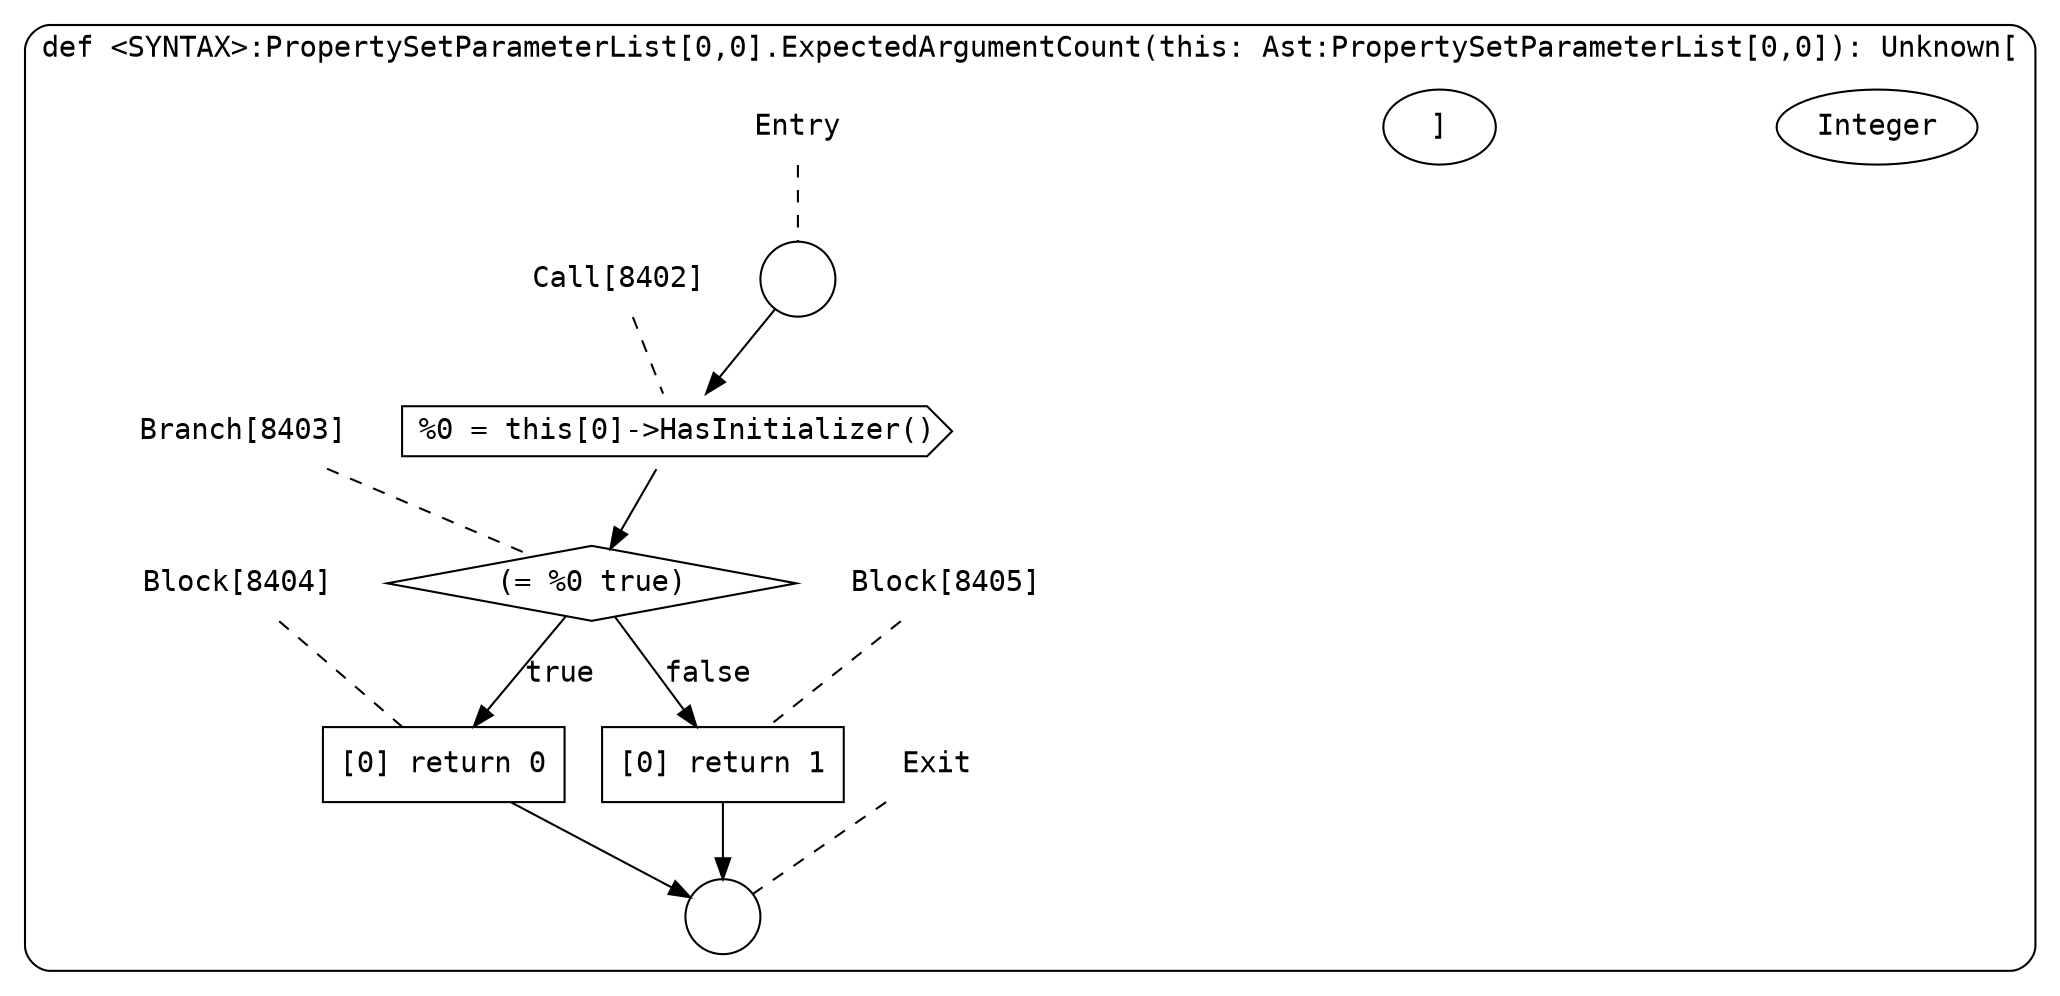 digraph {
  graph [fontname = "Consolas"]
  node [fontname = "Consolas"]
  edge [fontname = "Consolas"]
  subgraph cluster1562 {
    label = "def <SYNTAX>:PropertySetParameterList[0,0].ExpectedArgumentCount(this: Ast:PropertySetParameterList[0,0]): Unknown["Integer"]"
    style = rounded
    cluster1562_entry_name [shape=none, label=<<font color="black">Entry</font>>]
    cluster1562_entry_name -> cluster1562_entry [arrowhead=none, color="black", style=dashed]
    cluster1562_entry [shape=circle label=" " color="black" fillcolor="white" style=filled]
    cluster1562_entry -> node8402 [color="black"]
    cluster1562_exit_name [shape=none, label=<<font color="black">Exit</font>>]
    cluster1562_exit_name -> cluster1562_exit [arrowhead=none, color="black", style=dashed]
    cluster1562_exit [shape=circle label=" " color="black" fillcolor="white" style=filled]
    node8402_name [shape=none, label=<<font color="black">Call[8402]</font>>]
    node8402_name -> node8402 [arrowhead=none, color="black", style=dashed]
    node8402 [shape=cds, label=<<font color="black">%0 = this[0]-&gt;HasInitializer()</font>> color="black" fillcolor="white", style=filled]
    node8402 -> node8403 [color="black"]
    node8403_name [shape=none, label=<<font color="black">Branch[8403]</font>>]
    node8403_name -> node8403 [arrowhead=none, color="black", style=dashed]
    node8403 [shape=diamond, label=<<font color="black">(= %0 true)</font>> color="black" fillcolor="white", style=filled]
    node8403 -> node8404 [label=<<font color="black">true</font>> color="black"]
    node8403 -> node8405 [label=<<font color="black">false</font>> color="black"]
    node8404_name [shape=none, label=<<font color="black">Block[8404]</font>>]
    node8404_name -> node8404 [arrowhead=none, color="black", style=dashed]
    node8404 [shape=box, label=<<font color="black">[0] return 0<BR ALIGN="LEFT"/></font>> color="black" fillcolor="white", style=filled]
    node8404 -> cluster1562_exit [color="black"]
    node8405_name [shape=none, label=<<font color="black">Block[8405]</font>>]
    node8405_name -> node8405 [arrowhead=none, color="black", style=dashed]
    node8405 [shape=box, label=<<font color="black">[0] return 1<BR ALIGN="LEFT"/></font>> color="black" fillcolor="white", style=filled]
    node8405 -> cluster1562_exit [color="black"]
  }
}